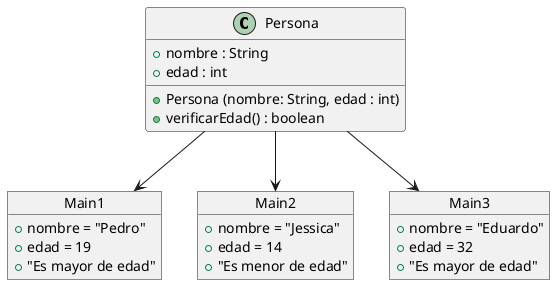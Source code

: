 @startuml

class Persona {
  + nombre : String
  + edad : int
  + Persona (nombre: String, edad : int)
  + verificarEdad() : boolean
}

Object Main1 {
  + nombre = "Pedro"
  + edad = 19
  + "Es mayor de edad"
}
Object Main2 {
  + nombre = "Jessica"
  + edad = 14
  + "Es menor de edad"
}
Object Main3 {
  + nombre = "Eduardo"
  + edad = 32
  + "Es mayor de edad"
}

Persona --> Main1
Persona --> Main2
Persona --> Main3
@enduml